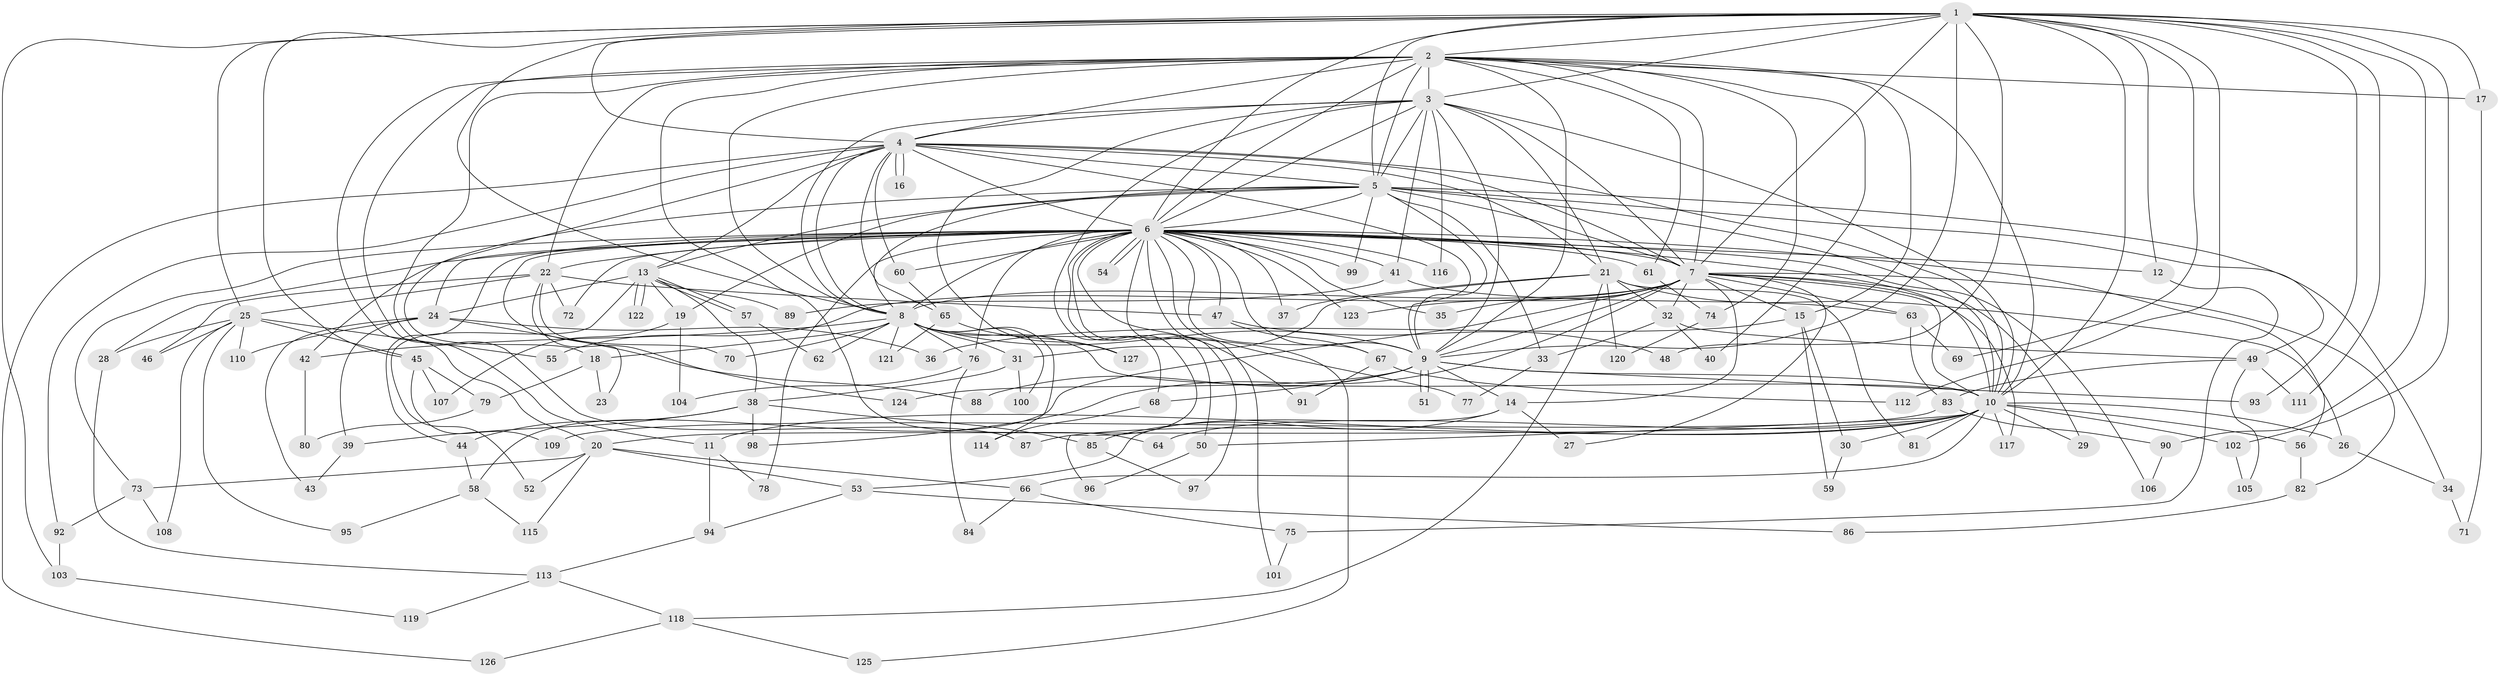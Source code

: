 // Generated by graph-tools (version 1.1) at 2025/01/03/09/25 03:01:26]
// undirected, 127 vertices, 279 edges
graph export_dot {
graph [start="1"]
  node [color=gray90,style=filled];
  1;
  2;
  3;
  4;
  5;
  6;
  7;
  8;
  9;
  10;
  11;
  12;
  13;
  14;
  15;
  16;
  17;
  18;
  19;
  20;
  21;
  22;
  23;
  24;
  25;
  26;
  27;
  28;
  29;
  30;
  31;
  32;
  33;
  34;
  35;
  36;
  37;
  38;
  39;
  40;
  41;
  42;
  43;
  44;
  45;
  46;
  47;
  48;
  49;
  50;
  51;
  52;
  53;
  54;
  55;
  56;
  57;
  58;
  59;
  60;
  61;
  62;
  63;
  64;
  65;
  66;
  67;
  68;
  69;
  70;
  71;
  72;
  73;
  74;
  75;
  76;
  77;
  78;
  79;
  80;
  81;
  82;
  83;
  84;
  85;
  86;
  87;
  88;
  89;
  90;
  91;
  92;
  93;
  94;
  95;
  96;
  97;
  98;
  99;
  100;
  101;
  102;
  103;
  104;
  105;
  106;
  107;
  108;
  109;
  110;
  111;
  112;
  113;
  114;
  115;
  116;
  117;
  118;
  119;
  120;
  121;
  122;
  123;
  124;
  125;
  126;
  127;
  1 -- 2;
  1 -- 3;
  1 -- 4;
  1 -- 5;
  1 -- 6;
  1 -- 7;
  1 -- 8;
  1 -- 9;
  1 -- 10;
  1 -- 12;
  1 -- 17;
  1 -- 25;
  1 -- 45;
  1 -- 48;
  1 -- 69;
  1 -- 90;
  1 -- 93;
  1 -- 102;
  1 -- 103;
  1 -- 111;
  1 -- 112;
  2 -- 3;
  2 -- 4;
  2 -- 5;
  2 -- 6;
  2 -- 7;
  2 -- 8;
  2 -- 9;
  2 -- 10;
  2 -- 11;
  2 -- 15;
  2 -- 17;
  2 -- 20;
  2 -- 22;
  2 -- 40;
  2 -- 61;
  2 -- 64;
  2 -- 74;
  2 -- 87;
  3 -- 4;
  3 -- 5;
  3 -- 6;
  3 -- 7;
  3 -- 8;
  3 -- 9;
  3 -- 10;
  3 -- 21;
  3 -- 41;
  3 -- 68;
  3 -- 116;
  3 -- 127;
  4 -- 5;
  4 -- 6;
  4 -- 7;
  4 -- 8;
  4 -- 9;
  4 -- 10;
  4 -- 13;
  4 -- 16;
  4 -- 16;
  4 -- 18;
  4 -- 21;
  4 -- 60;
  4 -- 65;
  4 -- 92;
  4 -- 126;
  5 -- 6;
  5 -- 7;
  5 -- 8;
  5 -- 9;
  5 -- 10;
  5 -- 13;
  5 -- 19;
  5 -- 33;
  5 -- 34;
  5 -- 42;
  5 -- 49;
  5 -- 99;
  6 -- 7;
  6 -- 8;
  6 -- 9;
  6 -- 10;
  6 -- 12;
  6 -- 22;
  6 -- 23;
  6 -- 24;
  6 -- 28;
  6 -- 35;
  6 -- 37;
  6 -- 41;
  6 -- 44;
  6 -- 47;
  6 -- 50;
  6 -- 54;
  6 -- 54;
  6 -- 56;
  6 -- 60;
  6 -- 61;
  6 -- 67;
  6 -- 72;
  6 -- 73;
  6 -- 76;
  6 -- 77;
  6 -- 78;
  6 -- 91;
  6 -- 96;
  6 -- 97;
  6 -- 99;
  6 -- 101;
  6 -- 106;
  6 -- 116;
  6 -- 123;
  7 -- 8;
  7 -- 9;
  7 -- 10;
  7 -- 14;
  7 -- 15;
  7 -- 27;
  7 -- 29;
  7 -- 32;
  7 -- 35;
  7 -- 55;
  7 -- 58;
  7 -- 63;
  7 -- 82;
  7 -- 98;
  7 -- 117;
  7 -- 123;
  8 -- 9;
  8 -- 10;
  8 -- 18;
  8 -- 31;
  8 -- 42;
  8 -- 62;
  8 -- 70;
  8 -- 76;
  8 -- 100;
  8 -- 114;
  8 -- 121;
  8 -- 125;
  9 -- 10;
  9 -- 14;
  9 -- 51;
  9 -- 51;
  9 -- 68;
  9 -- 88;
  9 -- 93;
  9 -- 124;
  10 -- 11;
  10 -- 20;
  10 -- 26;
  10 -- 29;
  10 -- 30;
  10 -- 50;
  10 -- 56;
  10 -- 64;
  10 -- 66;
  10 -- 81;
  10 -- 87;
  10 -- 102;
  10 -- 117;
  11 -- 78;
  11 -- 94;
  12 -- 75;
  13 -- 19;
  13 -- 24;
  13 -- 38;
  13 -- 52;
  13 -- 57;
  13 -- 57;
  13 -- 89;
  13 -- 122;
  13 -- 122;
  14 -- 27;
  14 -- 53;
  14 -- 85;
  15 -- 30;
  15 -- 36;
  15 -- 59;
  17 -- 71;
  18 -- 23;
  18 -- 79;
  19 -- 104;
  19 -- 107;
  20 -- 52;
  20 -- 53;
  20 -- 66;
  20 -- 73;
  20 -- 115;
  21 -- 26;
  21 -- 31;
  21 -- 32;
  21 -- 37;
  21 -- 81;
  21 -- 118;
  21 -- 120;
  22 -- 25;
  22 -- 46;
  22 -- 47;
  22 -- 70;
  22 -- 72;
  22 -- 124;
  24 -- 36;
  24 -- 39;
  24 -- 43;
  24 -- 88;
  24 -- 110;
  25 -- 28;
  25 -- 45;
  25 -- 46;
  25 -- 55;
  25 -- 95;
  25 -- 108;
  25 -- 110;
  26 -- 34;
  28 -- 113;
  30 -- 59;
  31 -- 38;
  31 -- 100;
  32 -- 33;
  32 -- 40;
  32 -- 49;
  33 -- 77;
  34 -- 71;
  38 -- 39;
  38 -- 44;
  38 -- 85;
  38 -- 98;
  39 -- 43;
  41 -- 63;
  41 -- 89;
  42 -- 80;
  44 -- 58;
  45 -- 79;
  45 -- 107;
  45 -- 109;
  47 -- 48;
  47 -- 67;
  49 -- 83;
  49 -- 105;
  49 -- 111;
  50 -- 96;
  53 -- 86;
  53 -- 94;
  56 -- 82;
  57 -- 62;
  58 -- 95;
  58 -- 115;
  60 -- 65;
  61 -- 74;
  63 -- 69;
  63 -- 83;
  65 -- 121;
  65 -- 127;
  66 -- 75;
  66 -- 84;
  67 -- 91;
  67 -- 112;
  68 -- 114;
  73 -- 92;
  73 -- 108;
  74 -- 120;
  75 -- 101;
  76 -- 84;
  76 -- 104;
  79 -- 80;
  82 -- 86;
  83 -- 90;
  83 -- 109;
  85 -- 97;
  90 -- 106;
  92 -- 103;
  94 -- 113;
  102 -- 105;
  103 -- 119;
  113 -- 118;
  113 -- 119;
  118 -- 125;
  118 -- 126;
}
